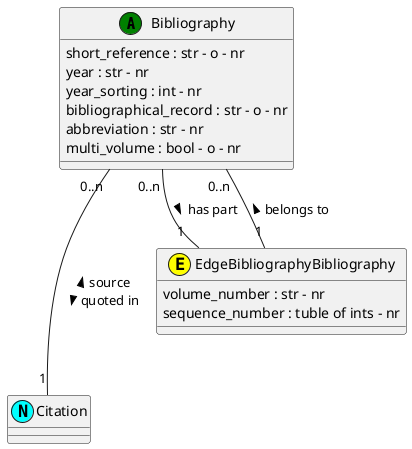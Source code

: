 @startuml Bibliography

class Bibliography <<(A,green)>>
Bibliography : short_reference : str - o - nr
Bibliography : year : str - nr 
Bibliography : year_sorting : int - nr
Bibliography : bibliographical_record : str - o - nr 
Bibliography : abbreviation : str - nr 
Bibliography : multi_volume : bool - o - nr

Class Citation <<(N,cyan)>>

class EdgeBibliographyBibliography <<(E,yellow)>>
EdgeBibliographyBibliography : volume_number : str - nr
EdgeBibliographyBibliography : sequence_number : tuble of ints - nr

Bibliography "0..n" -- "1" EdgeBibliographyBibliography: > has part
EdgeBibliographyBibliography "1" -- "0..n" Bibliography: > belongs to


Bibliography "0..n" --- "1" Citation: < source \n quoted in >

@enduml